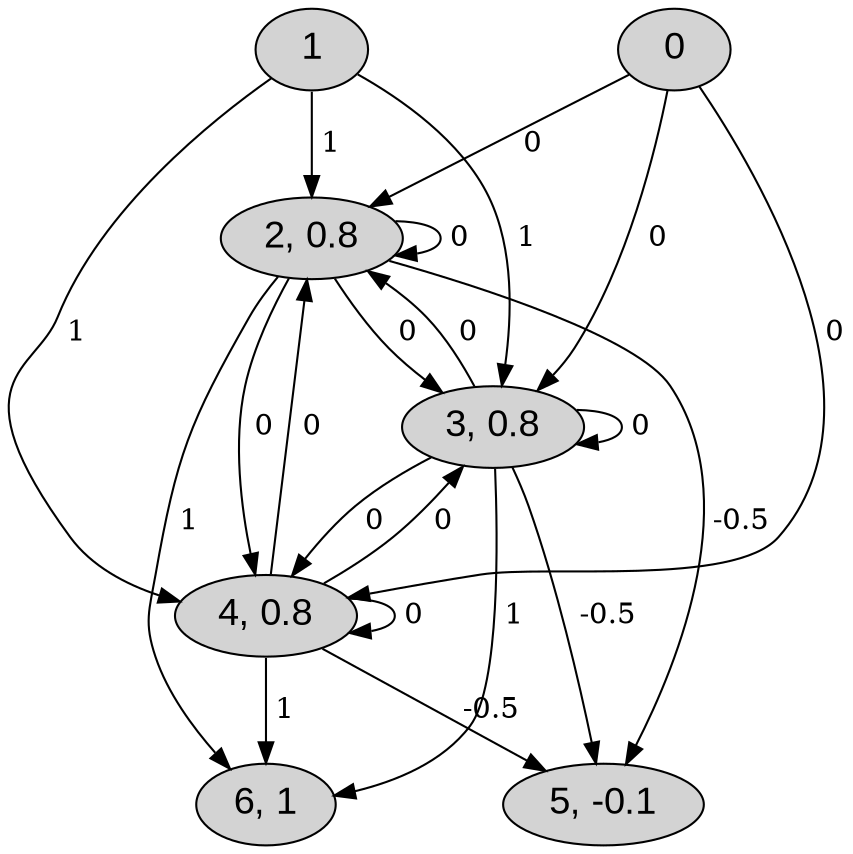 digraph G { 
layout="dot"
node [fontname="arial",fontsize=18,style=filled];
bgcolor="#FFFFFF";
2 [label="2, 0.8"];
0-> 2[label=" 0"];
1-> 2[label=" 1"];
2-> 2[label=" 0"];
3-> 2[label=" 0"];
4-> 2[label=" 0"];
3 [label="3, 0.8"];
0-> 3[label=" 0"];
1-> 3[label=" 1"];
2-> 3[label=" 0"];
3-> 3[label=" 0"];
4-> 3[label=" 0"];
4 [label="4, 0.8"];
0-> 4[label=" 0"];
1-> 4[label=" 1"];
2-> 4[label=" 0"];
3-> 4[label=" 0"];
4-> 4[label=" 0"];
 
5 [label="5, -0.1"];
2-> 5[label=" -0.5"];
3-> 5[label=" -0.5"];
4-> 5[label=" -0.5"];
6 [label="6, 1"];
2-> 6[label=" 1"];
3-> 6[label=" 1"];
4-> 6[label=" 1"];
}


